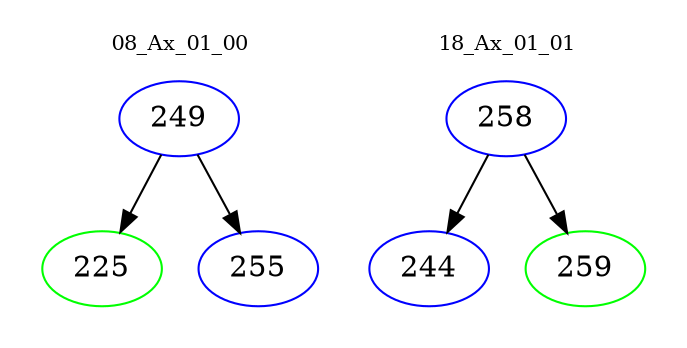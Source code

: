 digraph{
subgraph cluster_0 {
color = white
label = "08_Ax_01_00";
fontsize=10;
T0_249 [label="249", color="blue"]
T0_249 -> T0_225 [color="black"]
T0_225 [label="225", color="green"]
T0_249 -> T0_255 [color="black"]
T0_255 [label="255", color="blue"]
}
subgraph cluster_1 {
color = white
label = "18_Ax_01_01";
fontsize=10;
T1_258 [label="258", color="blue"]
T1_258 -> T1_244 [color="black"]
T1_244 [label="244", color="blue"]
T1_258 -> T1_259 [color="black"]
T1_259 [label="259", color="green"]
}
}
